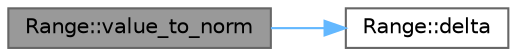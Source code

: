 digraph "Range::value_to_norm"
{
 // LATEX_PDF_SIZE
  bgcolor="transparent";
  edge [fontname=Helvetica,fontsize=10,labelfontname=Helvetica,labelfontsize=10];
  node [fontname=Helvetica,fontsize=10,shape=box,height=0.2,width=0.4];
  rankdir="LR";
  Node1 [label="Range::value_to_norm",height=0.2,width=0.4,color="gray40", fillcolor="grey60", style="filled", fontcolor="black",tooltip="Map a given value to a normalized number."];
  Node1 -> Node2 [color="steelblue1",style="solid"];
  Node2 [label="Range::delta",height=0.2,width=0.4,color="grey40", fillcolor="white", style="filled",URL="$class_range.html#a8d1c62e78301ad810b021da05ce8a59a",tooltip="Return the difference between the higher and the lower limits."];
}
